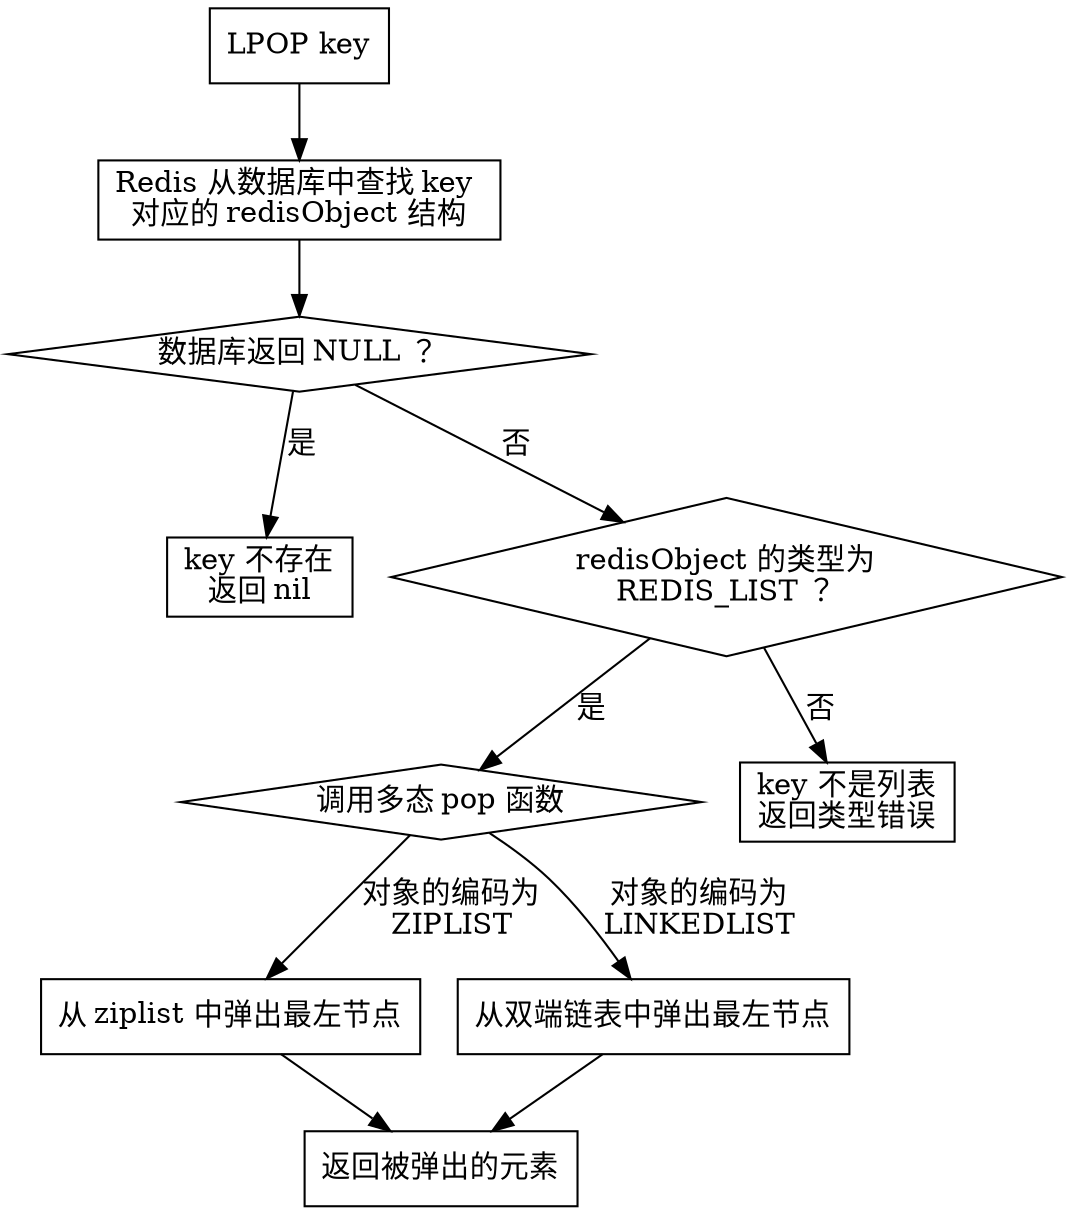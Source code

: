 digraph command_poly {
    node [shape=box];

    lpop [label="LPOP key"];

    get_key_obj_from_db [label="Redis 从数据库中查找 key \n对应的 redisObject 结构"];

    is_obj_nil_or_not [label="数据库返回 NULL ？",shape=diamond];

    return_nil [label="key 不存在\n返回 nil"];

    is_type_list_or_not [label="redisObject 的类型为\nREDIS_LIST ？",shape=diamond];

    call_poly_pop_function [label="调用多态 pop 函数", shape=diamond];

    return_type_error [label="key 不是列表\n返回类型错误"];

    pop_from_ziplist [label="从 ziplist 中弹出最左节点"];

    pop_from_linkedlist [label="从双端链表中弹出最左节点"];

    return_pop_item [label="返回被弹出的元素"];

    // edge

    lpop -> get_key_obj_from_db;

    get_key_obj_from_db -> is_obj_nil_or_not;

    is_obj_nil_or_not -> return_nil [label="是"];

    is_obj_nil_or_not -> is_type_list_or_not [label="否"];

    is_type_list_or_not -> call_poly_pop_function [label="是"];

    is_type_list_or_not -> return_type_error [label="否"];

    call_poly_pop_function -> pop_from_ziplist [label="对象的编码为\nZIPLIST"];

    call_poly_pop_function -> pop_from_linkedlist [label="对象的编码为\nLINKEDLIST"];

    pop_from_ziplist -> return_pop_item;

    pop_from_linkedlist -> return_pop_item;

}
